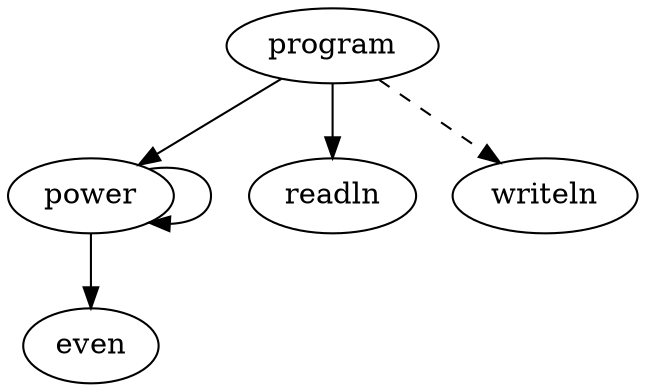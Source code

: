 digraph call_graph {
  program;
  power -> even;
  power -> power;
  program -> power;
  program -> readln;
  program -> writeln [ style = dashed ];
}
